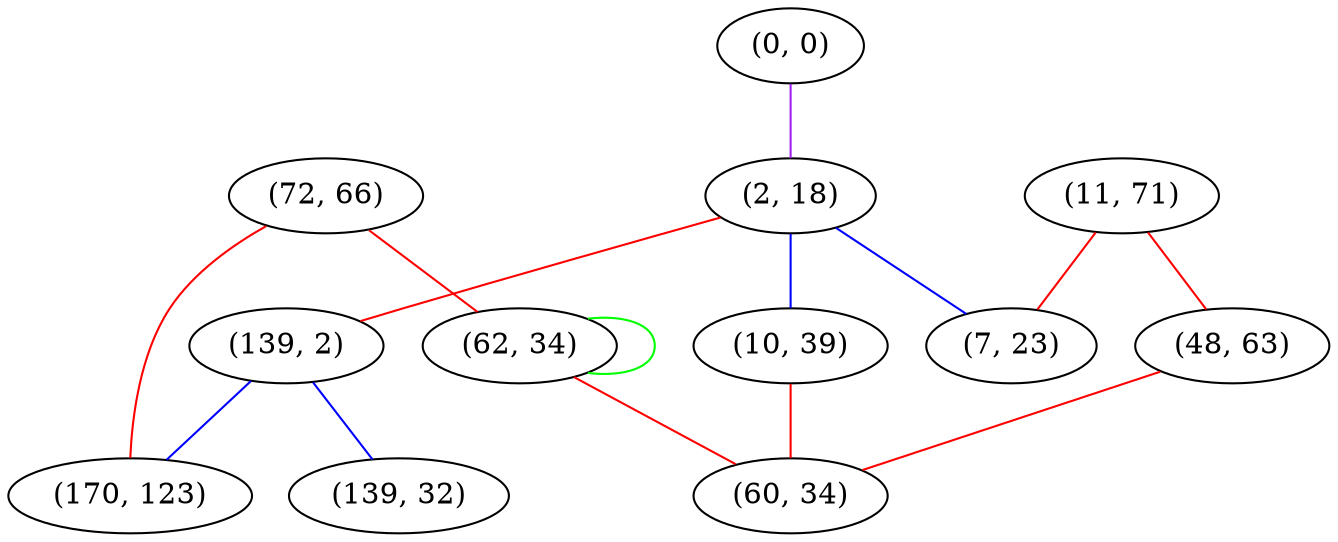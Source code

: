 graph "" {
"(11, 71)";
"(0, 0)";
"(72, 66)";
"(48, 63)";
"(2, 18)";
"(10, 39)";
"(139, 2)";
"(62, 34)";
"(139, 32)";
"(60, 34)";
"(170, 123)";
"(7, 23)";
"(11, 71)" -- "(7, 23)"  [color=red, key=0, weight=1];
"(11, 71)" -- "(48, 63)"  [color=red, key=0, weight=1];
"(0, 0)" -- "(2, 18)"  [color=purple, key=0, weight=4];
"(72, 66)" -- "(62, 34)"  [color=red, key=0, weight=1];
"(72, 66)" -- "(170, 123)"  [color=red, key=0, weight=1];
"(48, 63)" -- "(60, 34)"  [color=red, key=0, weight=1];
"(2, 18)" -- "(10, 39)"  [color=blue, key=0, weight=3];
"(2, 18)" -- "(139, 2)"  [color=red, key=0, weight=1];
"(2, 18)" -- "(7, 23)"  [color=blue, key=0, weight=3];
"(10, 39)" -- "(60, 34)"  [color=red, key=0, weight=1];
"(139, 2)" -- "(139, 32)"  [color=blue, key=0, weight=3];
"(139, 2)" -- "(170, 123)"  [color=blue, key=0, weight=3];
"(62, 34)" -- "(60, 34)"  [color=red, key=0, weight=1];
"(62, 34)" -- "(62, 34)"  [color=green, key=0, weight=2];
}
